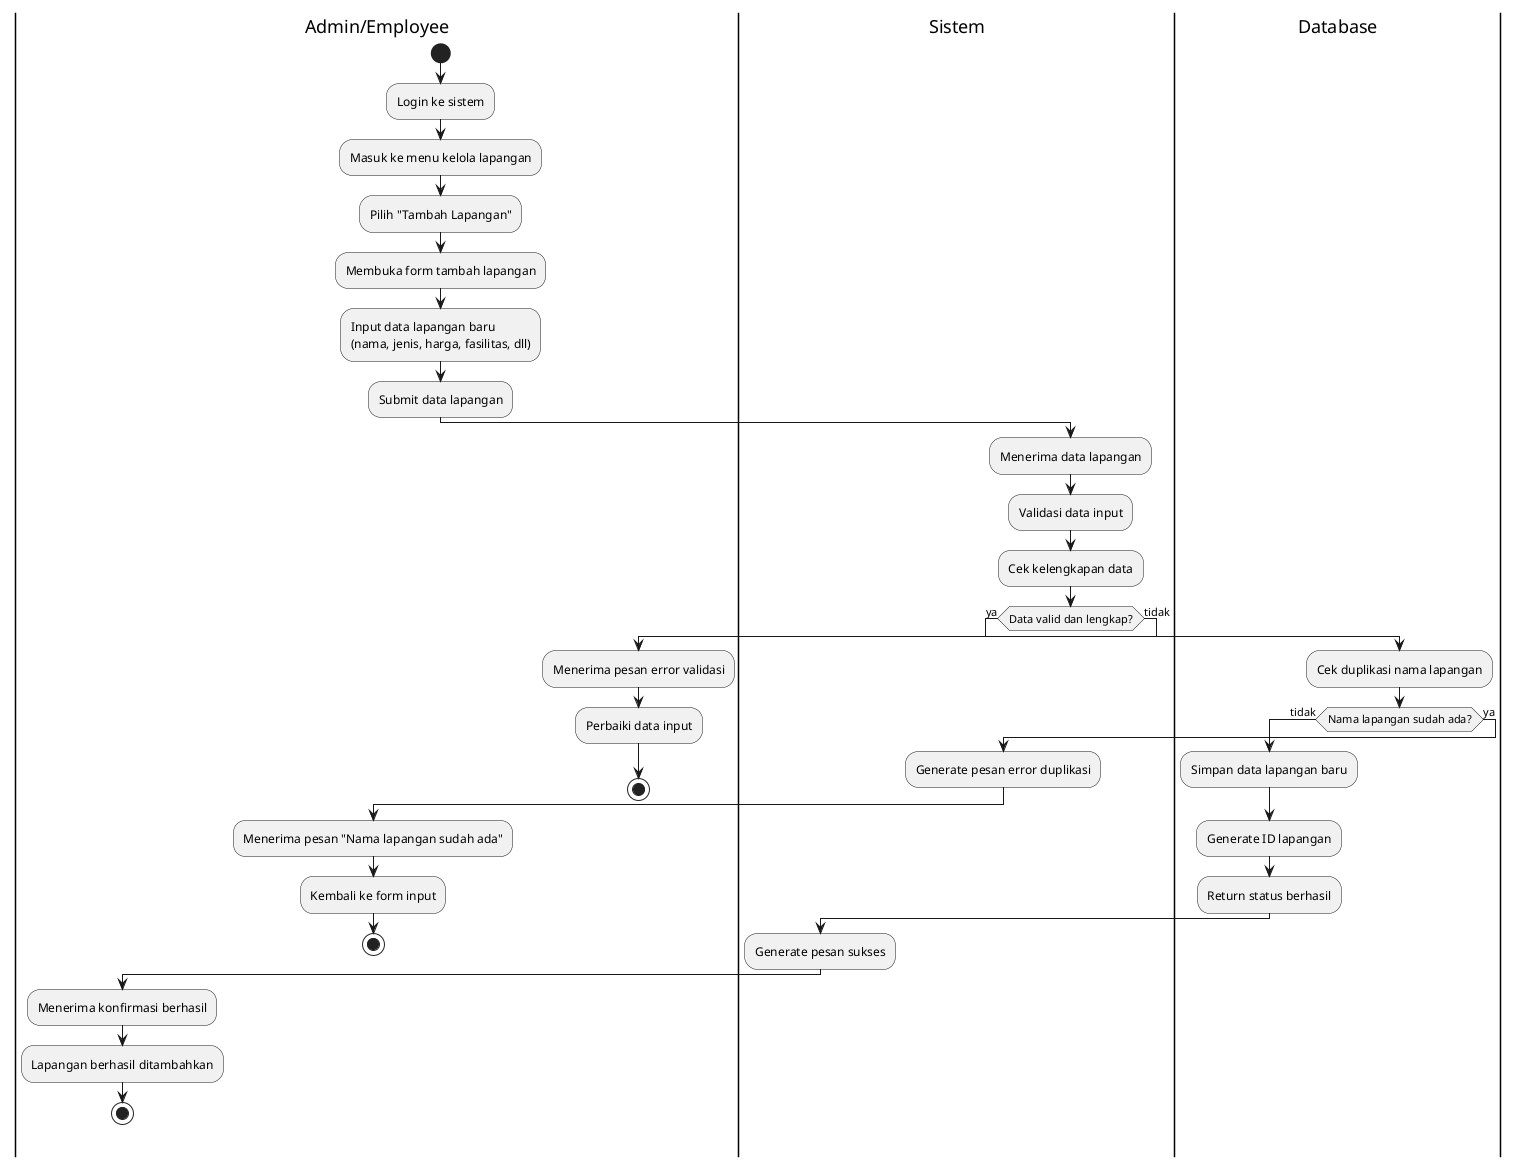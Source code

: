 @startuml
|Admin/Employee|
start
:Login ke sistem;
:Masuk ke menu kelola lapangan;
:Pilih "Tambah Lapangan";
:Membuka form tambah lapangan;
:Input data lapangan baru
(nama, jenis, harga, fasilitas, dll);
:Submit data lapangan;

|Sistem|
:Menerima data lapangan;
:Validasi data input;
:Cek kelengkapan data;
if (Data valid dan lengkap?) then (ya)
  |Database|
  :Cek duplikasi nama lapangan;
  if (Nama lapangan sudah ada?) then (tidak)
    :Simpan data lapangan baru;
    :Generate ID lapangan;
    :Return status berhasil;
    |Sistem|
    :Generate pesan sukses;
    |Admin/Employee|
    :Menerima konfirmasi berhasil;
    :Lapangan berhasil ditambahkan;
    stop
  else (ya)
    |Sistem|
    :Generate pesan error duplikasi;
    |Admin/Employee|
    :Menerima pesan "Nama lapangan sudah ada";
    :Kembali ke form input;
    stop
  endif
else (tidak)
  |Admin/Employee|
  :Menerima pesan error validasi;
  :Perbaiki data input;
  stop
endif
@enduml
